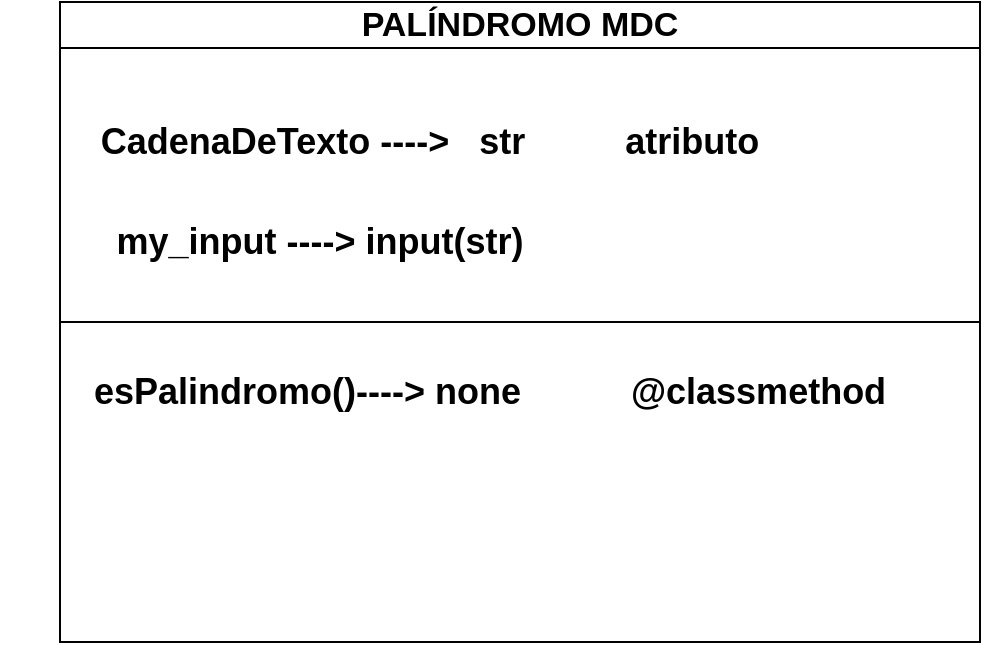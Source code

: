 <mxfile version="24.0.6" type="github">
  <diagram name="Page-1" id="e7e014a7-5840-1c2e-5031-d8a46d1fe8dd">
    <mxGraphModel dx="993" dy="1400" grid="1" gridSize="10" guides="1" tooltips="1" connect="1" arrows="1" fold="1" page="1" pageScale="1" pageWidth="1169" pageHeight="826" background="none" math="0" shadow="0">
      <root>
        <mxCell id="0" />
        <mxCell id="1" parent="0" />
        <mxCell id="2" value="PALÍNDROMO MDC" style="swimlane;whiteSpace=wrap;fontSize=17;" parent="1" vertex="1">
          <mxGeometry x="300" y="-600" width="460" height="320" as="geometry" />
        </mxCell>
        <mxCell id="ysUO9nVOSMD8kVjdfscW-48" value="&lt;font style=&quot;font-size: 18px;&quot;&gt;&lt;b&gt;CadenaDeTexto ----&amp;gt;&amp;nbsp; &amp;nbsp;str&amp;nbsp; &amp;nbsp; &amp;nbsp; &amp;nbsp; &amp;nbsp; atributo&lt;/b&gt;&lt;/font&gt;" style="text;html=1;align=center;verticalAlign=middle;whiteSpace=wrap;rounded=0;" vertex="1" parent="2">
          <mxGeometry x="-30" y="50" width="430" height="40" as="geometry" />
        </mxCell>
        <mxCell id="ysUO9nVOSMD8kVjdfscW-50" value="&lt;b&gt;&lt;font style=&quot;font-size: 18px;&quot;&gt;esPalindromo()&lt;/font&gt;&lt;/b&gt;&lt;b style=&quot;font-size: 18px;&quot;&gt;----&amp;gt; none&amp;nbsp; &amp;nbsp; &amp;nbsp; &amp;nbsp; &amp;nbsp; &amp;nbsp;@classmethod&lt;/b&gt;" style="text;html=1;align=center;verticalAlign=middle;whiteSpace=wrap;rounded=0;" vertex="1" parent="2">
          <mxGeometry x="-30" y="180" width="490" height="30" as="geometry" />
        </mxCell>
        <mxCell id="ysUO9nVOSMD8kVjdfscW-52" value="&lt;font style=&quot;font-size: 18px;&quot;&gt;&lt;b&gt;my_input&amp;nbsp;&lt;/b&gt;&lt;/font&gt;&lt;b style=&quot;font-size: 18px;&quot;&gt;----&amp;gt; input(str)&lt;/b&gt;" style="text;html=1;align=center;verticalAlign=middle;whiteSpace=wrap;rounded=0;" vertex="1" parent="2">
          <mxGeometry x="20" y="90" width="220" height="60" as="geometry" />
        </mxCell>
        <mxCell id="ysUO9nVOSMD8kVjdfscW-53" value="" style="endArrow=none;html=1;rounded=0;exitX=0;exitY=0.5;exitDx=0;exitDy=0;entryX=1;entryY=0.5;entryDx=0;entryDy=0;" edge="1" parent="1" source="2" target="2">
          <mxGeometry width="50" height="50" relative="1" as="geometry">
            <mxPoint x="320" y="-200" as="sourcePoint" />
            <mxPoint x="780" y="-200" as="targetPoint" />
          </mxGeometry>
        </mxCell>
      </root>
    </mxGraphModel>
  </diagram>
</mxfile>

